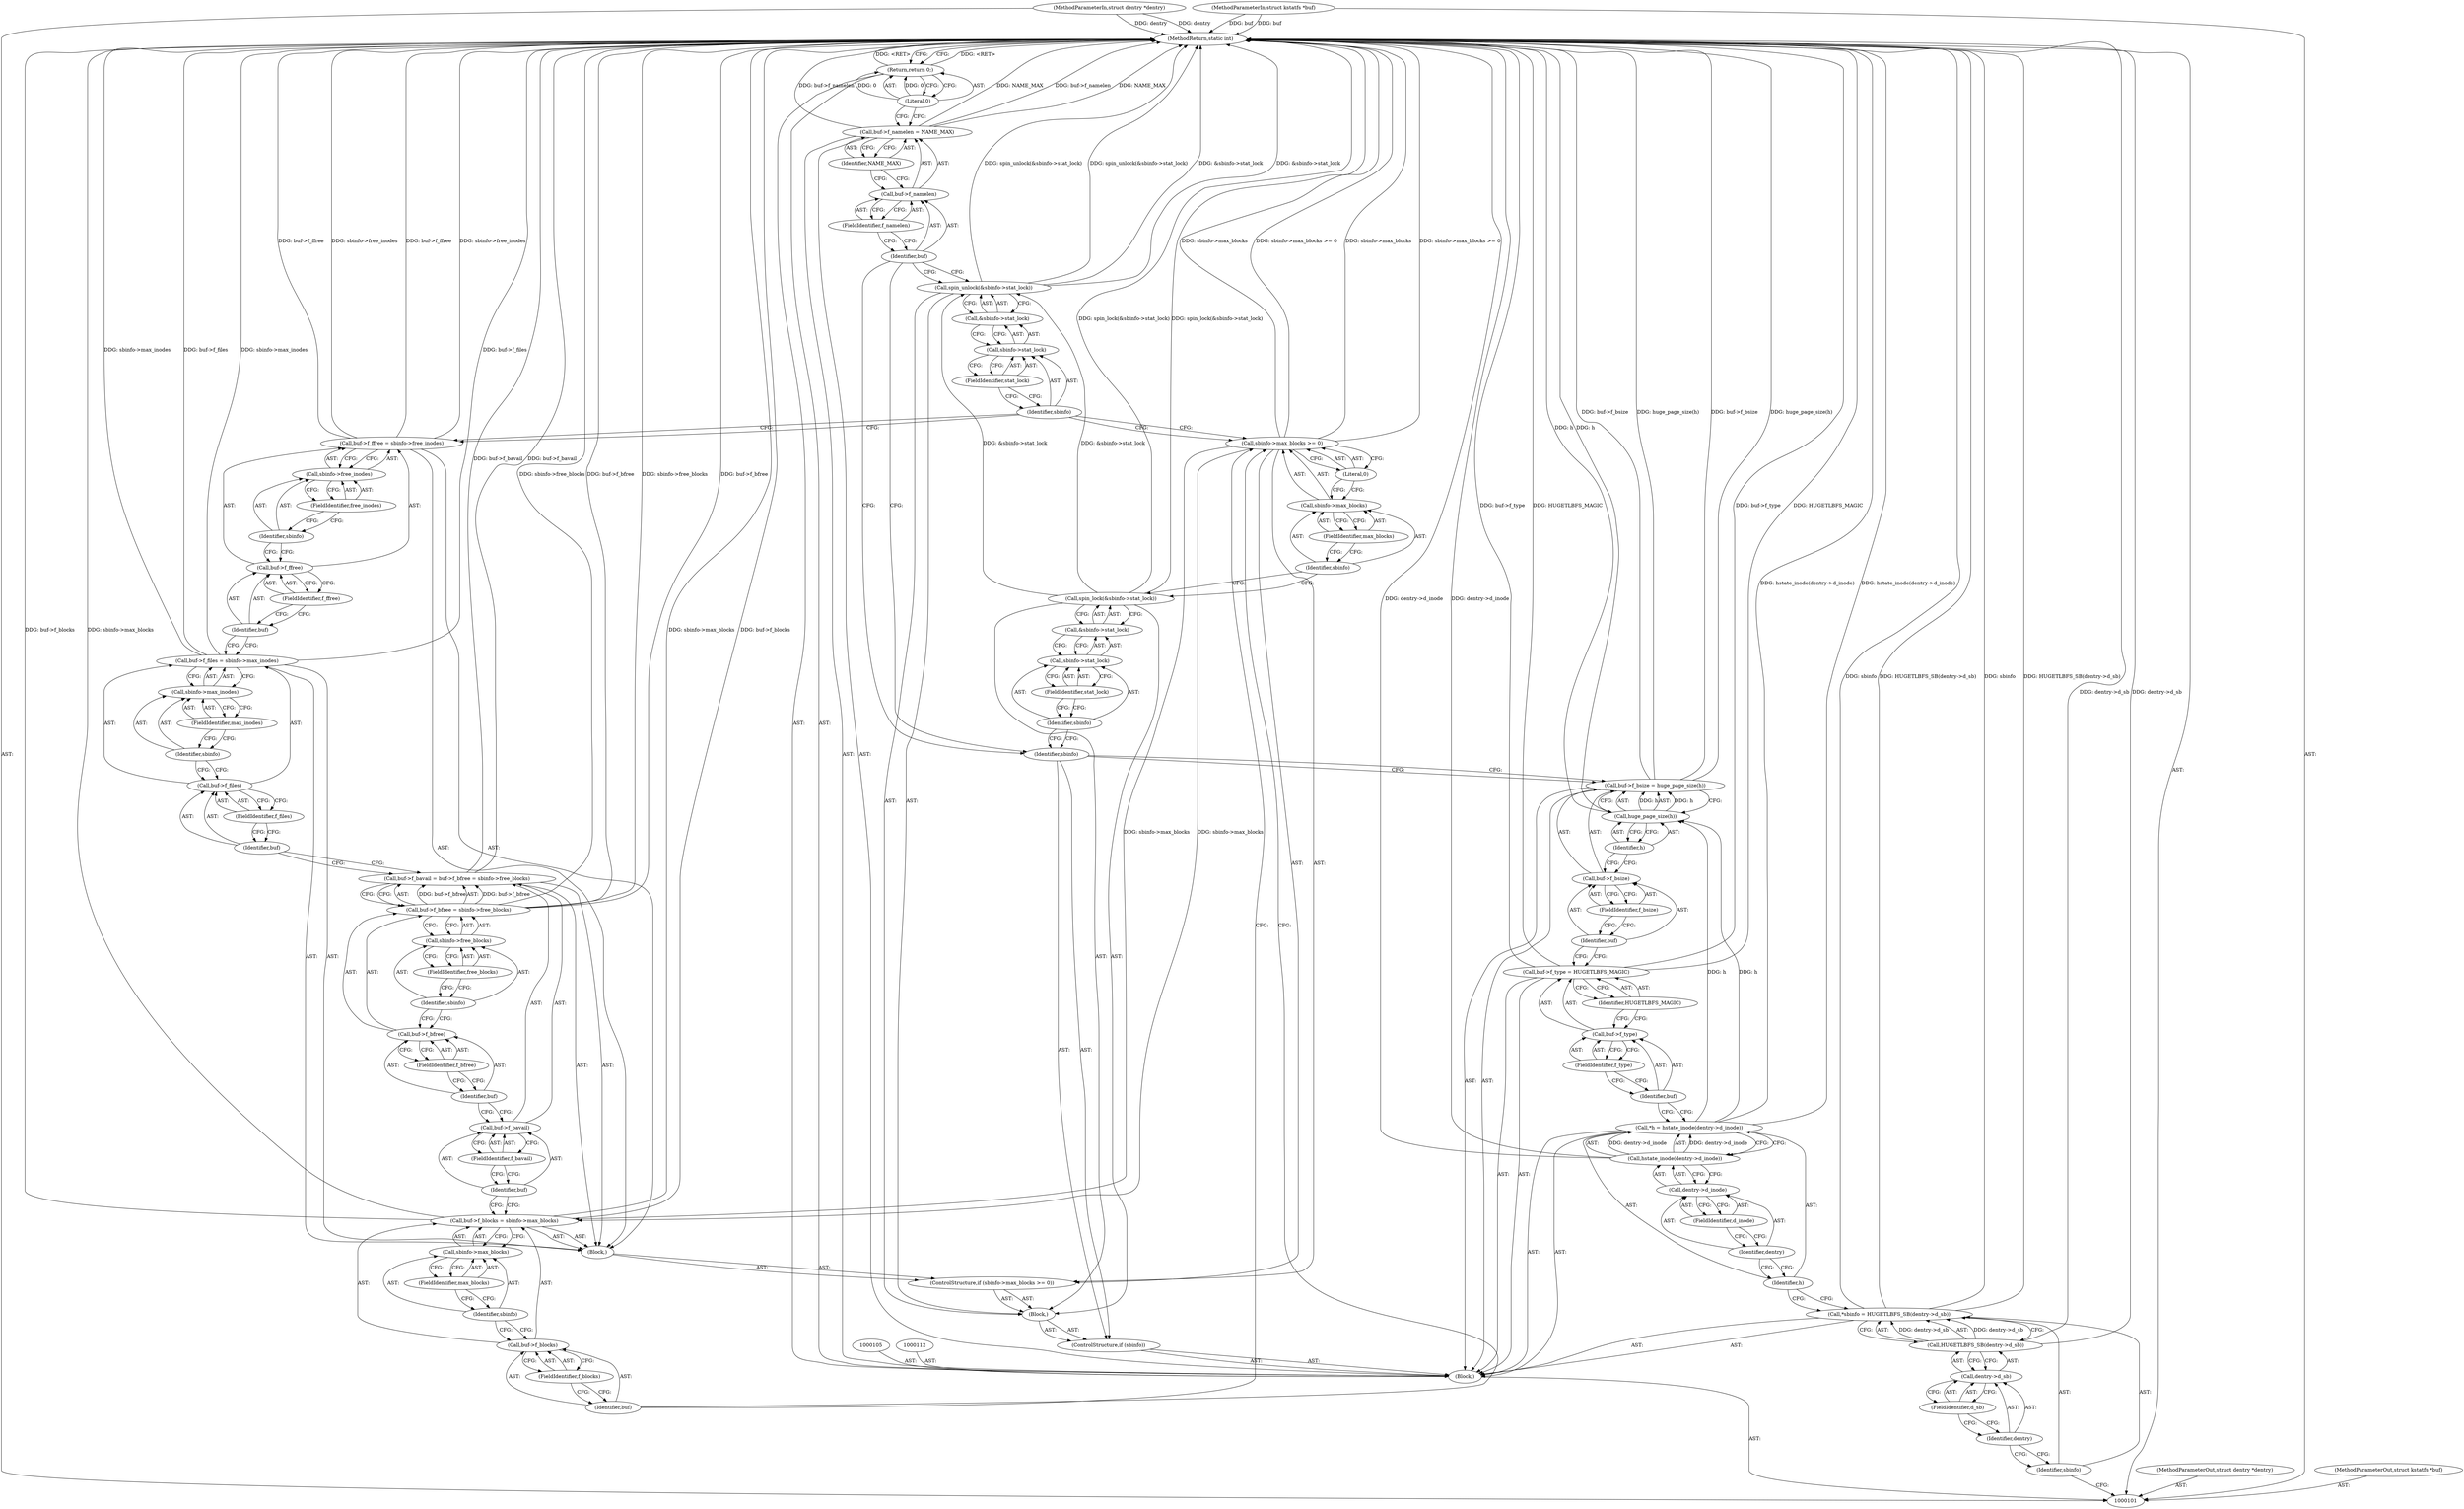 digraph "1_linux_90481622d75715bfcb68501280a917dbfe516029_3" {
"1000189" [label="(MethodReturn,static int)"];
"1000102" [label="(MethodParameterIn,struct dentry *dentry)"];
"1000238" [label="(MethodParameterOut,struct dentry *dentry)"];
"1000103" [label="(MethodParameterIn,struct kstatfs *buf)"];
"1000239" [label="(MethodParameterOut,struct kstatfs *buf)"];
"1000142" [label="(FieldIdentifier,max_blocks)"];
"1000138" [label="(ControlStructure,if (sbinfo->max_blocks >= 0))"];
"1000143" [label="(Literal,0)"];
"1000144" [label="(Block,)"];
"1000139" [label="(Call,sbinfo->max_blocks >= 0)"];
"1000140" [label="(Call,sbinfo->max_blocks)"];
"1000141" [label="(Identifier,sbinfo)"];
"1000149" [label="(Call,sbinfo->max_blocks)"];
"1000150" [label="(Identifier,sbinfo)"];
"1000151" [label="(FieldIdentifier,max_blocks)"];
"1000145" [label="(Call,buf->f_blocks = sbinfo->max_blocks)"];
"1000146" [label="(Call,buf->f_blocks)"];
"1000147" [label="(Identifier,buf)"];
"1000148" [label="(FieldIdentifier,f_blocks)"];
"1000156" [label="(Call,buf->f_bfree = sbinfo->free_blocks)"];
"1000157" [label="(Call,buf->f_bfree)"];
"1000158" [label="(Identifier,buf)"];
"1000159" [label="(FieldIdentifier,f_bfree)"];
"1000152" [label="(Call,buf->f_bavail = buf->f_bfree = sbinfo->free_blocks)"];
"1000153" [label="(Call,buf->f_bavail)"];
"1000154" [label="(Identifier,buf)"];
"1000160" [label="(Call,sbinfo->free_blocks)"];
"1000161" [label="(Identifier,sbinfo)"];
"1000162" [label="(FieldIdentifier,free_blocks)"];
"1000155" [label="(FieldIdentifier,f_bavail)"];
"1000167" [label="(Call,sbinfo->max_inodes)"];
"1000168" [label="(Identifier,sbinfo)"];
"1000169" [label="(FieldIdentifier,max_inodes)"];
"1000163" [label="(Call,buf->f_files = sbinfo->max_inodes)"];
"1000164" [label="(Call,buf->f_files)"];
"1000165" [label="(Identifier,buf)"];
"1000166" [label="(FieldIdentifier,f_files)"];
"1000174" [label="(Call,sbinfo->free_inodes)"];
"1000175" [label="(Identifier,sbinfo)"];
"1000176" [label="(FieldIdentifier,free_inodes)"];
"1000170" [label="(Call,buf->f_ffree = sbinfo->free_inodes)"];
"1000171" [label="(Call,buf->f_ffree)"];
"1000172" [label="(Identifier,buf)"];
"1000173" [label="(FieldIdentifier,f_ffree)"];
"1000178" [label="(Call,&sbinfo->stat_lock)"];
"1000179" [label="(Call,sbinfo->stat_lock)"];
"1000180" [label="(Identifier,sbinfo)"];
"1000177" [label="(Call,spin_unlock(&sbinfo->stat_lock))"];
"1000181" [label="(FieldIdentifier,stat_lock)"];
"1000104" [label="(Block,)"];
"1000182" [label="(Call,buf->f_namelen = NAME_MAX)"];
"1000183" [label="(Call,buf->f_namelen)"];
"1000184" [label="(Identifier,buf)"];
"1000186" [label="(Identifier,NAME_MAX)"];
"1000185" [label="(FieldIdentifier,f_namelen)"];
"1000187" [label="(Return,return 0;)"];
"1000188" [label="(Literal,0)"];
"1000106" [label="(Call,*sbinfo = HUGETLBFS_SB(dentry->d_sb))"];
"1000107" [label="(Identifier,sbinfo)"];
"1000108" [label="(Call,HUGETLBFS_SB(dentry->d_sb))"];
"1000109" [label="(Call,dentry->d_sb)"];
"1000110" [label="(Identifier,dentry)"];
"1000111" [label="(FieldIdentifier,d_sb)"];
"1000113" [label="(Call,*h = hstate_inode(dentry->d_inode))"];
"1000114" [label="(Identifier,h)"];
"1000115" [label="(Call,hstate_inode(dentry->d_inode))"];
"1000116" [label="(Call,dentry->d_inode)"];
"1000117" [label="(Identifier,dentry)"];
"1000118" [label="(FieldIdentifier,d_inode)"];
"1000119" [label="(Call,buf->f_type = HUGETLBFS_MAGIC)"];
"1000120" [label="(Call,buf->f_type)"];
"1000121" [label="(Identifier,buf)"];
"1000123" [label="(Identifier,HUGETLBFS_MAGIC)"];
"1000122" [label="(FieldIdentifier,f_type)"];
"1000124" [label="(Call,buf->f_bsize = huge_page_size(h))"];
"1000125" [label="(Call,buf->f_bsize)"];
"1000126" [label="(Identifier,buf)"];
"1000128" [label="(Call,huge_page_size(h))"];
"1000129" [label="(Identifier,h)"];
"1000127" [label="(FieldIdentifier,f_bsize)"];
"1000130" [label="(ControlStructure,if (sbinfo))"];
"1000132" [label="(Block,)"];
"1000131" [label="(Identifier,sbinfo)"];
"1000134" [label="(Call,&sbinfo->stat_lock)"];
"1000135" [label="(Call,sbinfo->stat_lock)"];
"1000136" [label="(Identifier,sbinfo)"];
"1000137" [label="(FieldIdentifier,stat_lock)"];
"1000133" [label="(Call,spin_lock(&sbinfo->stat_lock))"];
"1000189" -> "1000101"  [label="AST: "];
"1000189" -> "1000187"  [label="CFG: "];
"1000187" -> "1000189"  [label="DDG: <RET>"];
"1000124" -> "1000189"  [label="DDG: buf->f_bsize"];
"1000124" -> "1000189"  [label="DDG: huge_page_size(h)"];
"1000106" -> "1000189"  [label="DDG: HUGETLBFS_SB(dentry->d_sb)"];
"1000106" -> "1000189"  [label="DDG: sbinfo"];
"1000156" -> "1000189"  [label="DDG: buf->f_bfree"];
"1000156" -> "1000189"  [label="DDG: sbinfo->free_blocks"];
"1000113" -> "1000189"  [label="DDG: hstate_inode(dentry->d_inode)"];
"1000145" -> "1000189"  [label="DDG: sbinfo->max_blocks"];
"1000145" -> "1000189"  [label="DDG: buf->f_blocks"];
"1000152" -> "1000189"  [label="DDG: buf->f_bavail"];
"1000177" -> "1000189"  [label="DDG: &sbinfo->stat_lock"];
"1000177" -> "1000189"  [label="DDG: spin_unlock(&sbinfo->stat_lock)"];
"1000163" -> "1000189"  [label="DDG: buf->f_files"];
"1000163" -> "1000189"  [label="DDG: sbinfo->max_inodes"];
"1000182" -> "1000189"  [label="DDG: NAME_MAX"];
"1000182" -> "1000189"  [label="DDG: buf->f_namelen"];
"1000119" -> "1000189"  [label="DDG: HUGETLBFS_MAGIC"];
"1000119" -> "1000189"  [label="DDG: buf->f_type"];
"1000139" -> "1000189"  [label="DDG: sbinfo->max_blocks >= 0"];
"1000139" -> "1000189"  [label="DDG: sbinfo->max_blocks"];
"1000128" -> "1000189"  [label="DDG: h"];
"1000103" -> "1000189"  [label="DDG: buf"];
"1000133" -> "1000189"  [label="DDG: spin_lock(&sbinfo->stat_lock)"];
"1000102" -> "1000189"  [label="DDG: dentry"];
"1000170" -> "1000189"  [label="DDG: buf->f_ffree"];
"1000170" -> "1000189"  [label="DDG: sbinfo->free_inodes"];
"1000115" -> "1000189"  [label="DDG: dentry->d_inode"];
"1000108" -> "1000189"  [label="DDG: dentry->d_sb"];
"1000102" -> "1000101"  [label="AST: "];
"1000102" -> "1000189"  [label="DDG: dentry"];
"1000238" -> "1000101"  [label="AST: "];
"1000103" -> "1000101"  [label="AST: "];
"1000103" -> "1000189"  [label="DDG: buf"];
"1000239" -> "1000101"  [label="AST: "];
"1000142" -> "1000140"  [label="AST: "];
"1000142" -> "1000141"  [label="CFG: "];
"1000140" -> "1000142"  [label="CFG: "];
"1000138" -> "1000132"  [label="AST: "];
"1000139" -> "1000138"  [label="AST: "];
"1000144" -> "1000138"  [label="AST: "];
"1000143" -> "1000139"  [label="AST: "];
"1000143" -> "1000140"  [label="CFG: "];
"1000139" -> "1000143"  [label="CFG: "];
"1000144" -> "1000138"  [label="AST: "];
"1000145" -> "1000144"  [label="AST: "];
"1000152" -> "1000144"  [label="AST: "];
"1000163" -> "1000144"  [label="AST: "];
"1000170" -> "1000144"  [label="AST: "];
"1000139" -> "1000138"  [label="AST: "];
"1000139" -> "1000143"  [label="CFG: "];
"1000140" -> "1000139"  [label="AST: "];
"1000143" -> "1000139"  [label="AST: "];
"1000147" -> "1000139"  [label="CFG: "];
"1000180" -> "1000139"  [label="CFG: "];
"1000139" -> "1000189"  [label="DDG: sbinfo->max_blocks >= 0"];
"1000139" -> "1000189"  [label="DDG: sbinfo->max_blocks"];
"1000139" -> "1000145"  [label="DDG: sbinfo->max_blocks"];
"1000140" -> "1000139"  [label="AST: "];
"1000140" -> "1000142"  [label="CFG: "];
"1000141" -> "1000140"  [label="AST: "];
"1000142" -> "1000140"  [label="AST: "];
"1000143" -> "1000140"  [label="CFG: "];
"1000141" -> "1000140"  [label="AST: "];
"1000141" -> "1000133"  [label="CFG: "];
"1000142" -> "1000141"  [label="CFG: "];
"1000149" -> "1000145"  [label="AST: "];
"1000149" -> "1000151"  [label="CFG: "];
"1000150" -> "1000149"  [label="AST: "];
"1000151" -> "1000149"  [label="AST: "];
"1000145" -> "1000149"  [label="CFG: "];
"1000150" -> "1000149"  [label="AST: "];
"1000150" -> "1000146"  [label="CFG: "];
"1000151" -> "1000150"  [label="CFG: "];
"1000151" -> "1000149"  [label="AST: "];
"1000151" -> "1000150"  [label="CFG: "];
"1000149" -> "1000151"  [label="CFG: "];
"1000145" -> "1000144"  [label="AST: "];
"1000145" -> "1000149"  [label="CFG: "];
"1000146" -> "1000145"  [label="AST: "];
"1000149" -> "1000145"  [label="AST: "];
"1000154" -> "1000145"  [label="CFG: "];
"1000145" -> "1000189"  [label="DDG: sbinfo->max_blocks"];
"1000145" -> "1000189"  [label="DDG: buf->f_blocks"];
"1000139" -> "1000145"  [label="DDG: sbinfo->max_blocks"];
"1000146" -> "1000145"  [label="AST: "];
"1000146" -> "1000148"  [label="CFG: "];
"1000147" -> "1000146"  [label="AST: "];
"1000148" -> "1000146"  [label="AST: "];
"1000150" -> "1000146"  [label="CFG: "];
"1000147" -> "1000146"  [label="AST: "];
"1000147" -> "1000139"  [label="CFG: "];
"1000148" -> "1000147"  [label="CFG: "];
"1000148" -> "1000146"  [label="AST: "];
"1000148" -> "1000147"  [label="CFG: "];
"1000146" -> "1000148"  [label="CFG: "];
"1000156" -> "1000152"  [label="AST: "];
"1000156" -> "1000160"  [label="CFG: "];
"1000157" -> "1000156"  [label="AST: "];
"1000160" -> "1000156"  [label="AST: "];
"1000152" -> "1000156"  [label="CFG: "];
"1000156" -> "1000189"  [label="DDG: buf->f_bfree"];
"1000156" -> "1000189"  [label="DDG: sbinfo->free_blocks"];
"1000156" -> "1000152"  [label="DDG: buf->f_bfree"];
"1000157" -> "1000156"  [label="AST: "];
"1000157" -> "1000159"  [label="CFG: "];
"1000158" -> "1000157"  [label="AST: "];
"1000159" -> "1000157"  [label="AST: "];
"1000161" -> "1000157"  [label="CFG: "];
"1000158" -> "1000157"  [label="AST: "];
"1000158" -> "1000153"  [label="CFG: "];
"1000159" -> "1000158"  [label="CFG: "];
"1000159" -> "1000157"  [label="AST: "];
"1000159" -> "1000158"  [label="CFG: "];
"1000157" -> "1000159"  [label="CFG: "];
"1000152" -> "1000144"  [label="AST: "];
"1000152" -> "1000156"  [label="CFG: "];
"1000153" -> "1000152"  [label="AST: "];
"1000156" -> "1000152"  [label="AST: "];
"1000165" -> "1000152"  [label="CFG: "];
"1000152" -> "1000189"  [label="DDG: buf->f_bavail"];
"1000156" -> "1000152"  [label="DDG: buf->f_bfree"];
"1000153" -> "1000152"  [label="AST: "];
"1000153" -> "1000155"  [label="CFG: "];
"1000154" -> "1000153"  [label="AST: "];
"1000155" -> "1000153"  [label="AST: "];
"1000158" -> "1000153"  [label="CFG: "];
"1000154" -> "1000153"  [label="AST: "];
"1000154" -> "1000145"  [label="CFG: "];
"1000155" -> "1000154"  [label="CFG: "];
"1000160" -> "1000156"  [label="AST: "];
"1000160" -> "1000162"  [label="CFG: "];
"1000161" -> "1000160"  [label="AST: "];
"1000162" -> "1000160"  [label="AST: "];
"1000156" -> "1000160"  [label="CFG: "];
"1000161" -> "1000160"  [label="AST: "];
"1000161" -> "1000157"  [label="CFG: "];
"1000162" -> "1000161"  [label="CFG: "];
"1000162" -> "1000160"  [label="AST: "];
"1000162" -> "1000161"  [label="CFG: "];
"1000160" -> "1000162"  [label="CFG: "];
"1000155" -> "1000153"  [label="AST: "];
"1000155" -> "1000154"  [label="CFG: "];
"1000153" -> "1000155"  [label="CFG: "];
"1000167" -> "1000163"  [label="AST: "];
"1000167" -> "1000169"  [label="CFG: "];
"1000168" -> "1000167"  [label="AST: "];
"1000169" -> "1000167"  [label="AST: "];
"1000163" -> "1000167"  [label="CFG: "];
"1000168" -> "1000167"  [label="AST: "];
"1000168" -> "1000164"  [label="CFG: "];
"1000169" -> "1000168"  [label="CFG: "];
"1000169" -> "1000167"  [label="AST: "];
"1000169" -> "1000168"  [label="CFG: "];
"1000167" -> "1000169"  [label="CFG: "];
"1000163" -> "1000144"  [label="AST: "];
"1000163" -> "1000167"  [label="CFG: "];
"1000164" -> "1000163"  [label="AST: "];
"1000167" -> "1000163"  [label="AST: "];
"1000172" -> "1000163"  [label="CFG: "];
"1000163" -> "1000189"  [label="DDG: buf->f_files"];
"1000163" -> "1000189"  [label="DDG: sbinfo->max_inodes"];
"1000164" -> "1000163"  [label="AST: "];
"1000164" -> "1000166"  [label="CFG: "];
"1000165" -> "1000164"  [label="AST: "];
"1000166" -> "1000164"  [label="AST: "];
"1000168" -> "1000164"  [label="CFG: "];
"1000165" -> "1000164"  [label="AST: "];
"1000165" -> "1000152"  [label="CFG: "];
"1000166" -> "1000165"  [label="CFG: "];
"1000166" -> "1000164"  [label="AST: "];
"1000166" -> "1000165"  [label="CFG: "];
"1000164" -> "1000166"  [label="CFG: "];
"1000174" -> "1000170"  [label="AST: "];
"1000174" -> "1000176"  [label="CFG: "];
"1000175" -> "1000174"  [label="AST: "];
"1000176" -> "1000174"  [label="AST: "];
"1000170" -> "1000174"  [label="CFG: "];
"1000175" -> "1000174"  [label="AST: "];
"1000175" -> "1000171"  [label="CFG: "];
"1000176" -> "1000175"  [label="CFG: "];
"1000176" -> "1000174"  [label="AST: "];
"1000176" -> "1000175"  [label="CFG: "];
"1000174" -> "1000176"  [label="CFG: "];
"1000170" -> "1000144"  [label="AST: "];
"1000170" -> "1000174"  [label="CFG: "];
"1000171" -> "1000170"  [label="AST: "];
"1000174" -> "1000170"  [label="AST: "];
"1000180" -> "1000170"  [label="CFG: "];
"1000170" -> "1000189"  [label="DDG: buf->f_ffree"];
"1000170" -> "1000189"  [label="DDG: sbinfo->free_inodes"];
"1000171" -> "1000170"  [label="AST: "];
"1000171" -> "1000173"  [label="CFG: "];
"1000172" -> "1000171"  [label="AST: "];
"1000173" -> "1000171"  [label="AST: "];
"1000175" -> "1000171"  [label="CFG: "];
"1000172" -> "1000171"  [label="AST: "];
"1000172" -> "1000163"  [label="CFG: "];
"1000173" -> "1000172"  [label="CFG: "];
"1000173" -> "1000171"  [label="AST: "];
"1000173" -> "1000172"  [label="CFG: "];
"1000171" -> "1000173"  [label="CFG: "];
"1000178" -> "1000177"  [label="AST: "];
"1000178" -> "1000179"  [label="CFG: "];
"1000179" -> "1000178"  [label="AST: "];
"1000177" -> "1000178"  [label="CFG: "];
"1000179" -> "1000178"  [label="AST: "];
"1000179" -> "1000181"  [label="CFG: "];
"1000180" -> "1000179"  [label="AST: "];
"1000181" -> "1000179"  [label="AST: "];
"1000178" -> "1000179"  [label="CFG: "];
"1000180" -> "1000179"  [label="AST: "];
"1000180" -> "1000170"  [label="CFG: "];
"1000180" -> "1000139"  [label="CFG: "];
"1000181" -> "1000180"  [label="CFG: "];
"1000177" -> "1000132"  [label="AST: "];
"1000177" -> "1000178"  [label="CFG: "];
"1000178" -> "1000177"  [label="AST: "];
"1000184" -> "1000177"  [label="CFG: "];
"1000177" -> "1000189"  [label="DDG: &sbinfo->stat_lock"];
"1000177" -> "1000189"  [label="DDG: spin_unlock(&sbinfo->stat_lock)"];
"1000133" -> "1000177"  [label="DDG: &sbinfo->stat_lock"];
"1000181" -> "1000179"  [label="AST: "];
"1000181" -> "1000180"  [label="CFG: "];
"1000179" -> "1000181"  [label="CFG: "];
"1000104" -> "1000101"  [label="AST: "];
"1000105" -> "1000104"  [label="AST: "];
"1000106" -> "1000104"  [label="AST: "];
"1000112" -> "1000104"  [label="AST: "];
"1000113" -> "1000104"  [label="AST: "];
"1000119" -> "1000104"  [label="AST: "];
"1000124" -> "1000104"  [label="AST: "];
"1000130" -> "1000104"  [label="AST: "];
"1000182" -> "1000104"  [label="AST: "];
"1000187" -> "1000104"  [label="AST: "];
"1000182" -> "1000104"  [label="AST: "];
"1000182" -> "1000186"  [label="CFG: "];
"1000183" -> "1000182"  [label="AST: "];
"1000186" -> "1000182"  [label="AST: "];
"1000188" -> "1000182"  [label="CFG: "];
"1000182" -> "1000189"  [label="DDG: NAME_MAX"];
"1000182" -> "1000189"  [label="DDG: buf->f_namelen"];
"1000183" -> "1000182"  [label="AST: "];
"1000183" -> "1000185"  [label="CFG: "];
"1000184" -> "1000183"  [label="AST: "];
"1000185" -> "1000183"  [label="AST: "];
"1000186" -> "1000183"  [label="CFG: "];
"1000184" -> "1000183"  [label="AST: "];
"1000184" -> "1000177"  [label="CFG: "];
"1000184" -> "1000131"  [label="CFG: "];
"1000185" -> "1000184"  [label="CFG: "];
"1000186" -> "1000182"  [label="AST: "];
"1000186" -> "1000183"  [label="CFG: "];
"1000182" -> "1000186"  [label="CFG: "];
"1000185" -> "1000183"  [label="AST: "];
"1000185" -> "1000184"  [label="CFG: "];
"1000183" -> "1000185"  [label="CFG: "];
"1000187" -> "1000104"  [label="AST: "];
"1000187" -> "1000188"  [label="CFG: "];
"1000188" -> "1000187"  [label="AST: "];
"1000189" -> "1000187"  [label="CFG: "];
"1000187" -> "1000189"  [label="DDG: <RET>"];
"1000188" -> "1000187"  [label="DDG: 0"];
"1000188" -> "1000187"  [label="AST: "];
"1000188" -> "1000182"  [label="CFG: "];
"1000187" -> "1000188"  [label="CFG: "];
"1000188" -> "1000187"  [label="DDG: 0"];
"1000106" -> "1000104"  [label="AST: "];
"1000106" -> "1000108"  [label="CFG: "];
"1000107" -> "1000106"  [label="AST: "];
"1000108" -> "1000106"  [label="AST: "];
"1000114" -> "1000106"  [label="CFG: "];
"1000106" -> "1000189"  [label="DDG: HUGETLBFS_SB(dentry->d_sb)"];
"1000106" -> "1000189"  [label="DDG: sbinfo"];
"1000108" -> "1000106"  [label="DDG: dentry->d_sb"];
"1000107" -> "1000106"  [label="AST: "];
"1000107" -> "1000101"  [label="CFG: "];
"1000110" -> "1000107"  [label="CFG: "];
"1000108" -> "1000106"  [label="AST: "];
"1000108" -> "1000109"  [label="CFG: "];
"1000109" -> "1000108"  [label="AST: "];
"1000106" -> "1000108"  [label="CFG: "];
"1000108" -> "1000189"  [label="DDG: dentry->d_sb"];
"1000108" -> "1000106"  [label="DDG: dentry->d_sb"];
"1000109" -> "1000108"  [label="AST: "];
"1000109" -> "1000111"  [label="CFG: "];
"1000110" -> "1000109"  [label="AST: "];
"1000111" -> "1000109"  [label="AST: "];
"1000108" -> "1000109"  [label="CFG: "];
"1000110" -> "1000109"  [label="AST: "];
"1000110" -> "1000107"  [label="CFG: "];
"1000111" -> "1000110"  [label="CFG: "];
"1000111" -> "1000109"  [label="AST: "];
"1000111" -> "1000110"  [label="CFG: "];
"1000109" -> "1000111"  [label="CFG: "];
"1000113" -> "1000104"  [label="AST: "];
"1000113" -> "1000115"  [label="CFG: "];
"1000114" -> "1000113"  [label="AST: "];
"1000115" -> "1000113"  [label="AST: "];
"1000121" -> "1000113"  [label="CFG: "];
"1000113" -> "1000189"  [label="DDG: hstate_inode(dentry->d_inode)"];
"1000115" -> "1000113"  [label="DDG: dentry->d_inode"];
"1000113" -> "1000128"  [label="DDG: h"];
"1000114" -> "1000113"  [label="AST: "];
"1000114" -> "1000106"  [label="CFG: "];
"1000117" -> "1000114"  [label="CFG: "];
"1000115" -> "1000113"  [label="AST: "];
"1000115" -> "1000116"  [label="CFG: "];
"1000116" -> "1000115"  [label="AST: "];
"1000113" -> "1000115"  [label="CFG: "];
"1000115" -> "1000189"  [label="DDG: dentry->d_inode"];
"1000115" -> "1000113"  [label="DDG: dentry->d_inode"];
"1000116" -> "1000115"  [label="AST: "];
"1000116" -> "1000118"  [label="CFG: "];
"1000117" -> "1000116"  [label="AST: "];
"1000118" -> "1000116"  [label="AST: "];
"1000115" -> "1000116"  [label="CFG: "];
"1000117" -> "1000116"  [label="AST: "];
"1000117" -> "1000114"  [label="CFG: "];
"1000118" -> "1000117"  [label="CFG: "];
"1000118" -> "1000116"  [label="AST: "];
"1000118" -> "1000117"  [label="CFG: "];
"1000116" -> "1000118"  [label="CFG: "];
"1000119" -> "1000104"  [label="AST: "];
"1000119" -> "1000123"  [label="CFG: "];
"1000120" -> "1000119"  [label="AST: "];
"1000123" -> "1000119"  [label="AST: "];
"1000126" -> "1000119"  [label="CFG: "];
"1000119" -> "1000189"  [label="DDG: HUGETLBFS_MAGIC"];
"1000119" -> "1000189"  [label="DDG: buf->f_type"];
"1000120" -> "1000119"  [label="AST: "];
"1000120" -> "1000122"  [label="CFG: "];
"1000121" -> "1000120"  [label="AST: "];
"1000122" -> "1000120"  [label="AST: "];
"1000123" -> "1000120"  [label="CFG: "];
"1000121" -> "1000120"  [label="AST: "];
"1000121" -> "1000113"  [label="CFG: "];
"1000122" -> "1000121"  [label="CFG: "];
"1000123" -> "1000119"  [label="AST: "];
"1000123" -> "1000120"  [label="CFG: "];
"1000119" -> "1000123"  [label="CFG: "];
"1000122" -> "1000120"  [label="AST: "];
"1000122" -> "1000121"  [label="CFG: "];
"1000120" -> "1000122"  [label="CFG: "];
"1000124" -> "1000104"  [label="AST: "];
"1000124" -> "1000128"  [label="CFG: "];
"1000125" -> "1000124"  [label="AST: "];
"1000128" -> "1000124"  [label="AST: "];
"1000131" -> "1000124"  [label="CFG: "];
"1000124" -> "1000189"  [label="DDG: buf->f_bsize"];
"1000124" -> "1000189"  [label="DDG: huge_page_size(h)"];
"1000128" -> "1000124"  [label="DDG: h"];
"1000125" -> "1000124"  [label="AST: "];
"1000125" -> "1000127"  [label="CFG: "];
"1000126" -> "1000125"  [label="AST: "];
"1000127" -> "1000125"  [label="AST: "];
"1000129" -> "1000125"  [label="CFG: "];
"1000126" -> "1000125"  [label="AST: "];
"1000126" -> "1000119"  [label="CFG: "];
"1000127" -> "1000126"  [label="CFG: "];
"1000128" -> "1000124"  [label="AST: "];
"1000128" -> "1000129"  [label="CFG: "];
"1000129" -> "1000128"  [label="AST: "];
"1000124" -> "1000128"  [label="CFG: "];
"1000128" -> "1000189"  [label="DDG: h"];
"1000128" -> "1000124"  [label="DDG: h"];
"1000113" -> "1000128"  [label="DDG: h"];
"1000129" -> "1000128"  [label="AST: "];
"1000129" -> "1000125"  [label="CFG: "];
"1000128" -> "1000129"  [label="CFG: "];
"1000127" -> "1000125"  [label="AST: "];
"1000127" -> "1000126"  [label="CFG: "];
"1000125" -> "1000127"  [label="CFG: "];
"1000130" -> "1000104"  [label="AST: "];
"1000131" -> "1000130"  [label="AST: "];
"1000132" -> "1000130"  [label="AST: "];
"1000132" -> "1000130"  [label="AST: "];
"1000133" -> "1000132"  [label="AST: "];
"1000138" -> "1000132"  [label="AST: "];
"1000177" -> "1000132"  [label="AST: "];
"1000131" -> "1000130"  [label="AST: "];
"1000131" -> "1000124"  [label="CFG: "];
"1000136" -> "1000131"  [label="CFG: "];
"1000184" -> "1000131"  [label="CFG: "];
"1000134" -> "1000133"  [label="AST: "];
"1000134" -> "1000135"  [label="CFG: "];
"1000135" -> "1000134"  [label="AST: "];
"1000133" -> "1000134"  [label="CFG: "];
"1000135" -> "1000134"  [label="AST: "];
"1000135" -> "1000137"  [label="CFG: "];
"1000136" -> "1000135"  [label="AST: "];
"1000137" -> "1000135"  [label="AST: "];
"1000134" -> "1000135"  [label="CFG: "];
"1000136" -> "1000135"  [label="AST: "];
"1000136" -> "1000131"  [label="CFG: "];
"1000137" -> "1000136"  [label="CFG: "];
"1000137" -> "1000135"  [label="AST: "];
"1000137" -> "1000136"  [label="CFG: "];
"1000135" -> "1000137"  [label="CFG: "];
"1000133" -> "1000132"  [label="AST: "];
"1000133" -> "1000134"  [label="CFG: "];
"1000134" -> "1000133"  [label="AST: "];
"1000141" -> "1000133"  [label="CFG: "];
"1000133" -> "1000189"  [label="DDG: spin_lock(&sbinfo->stat_lock)"];
"1000133" -> "1000177"  [label="DDG: &sbinfo->stat_lock"];
}
